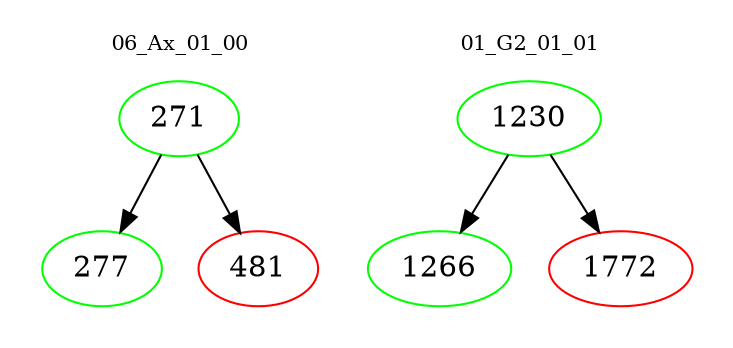 digraph{
subgraph cluster_0 {
color = white
label = "06_Ax_01_00";
fontsize=10;
T0_271 [label="271", color="green"]
T0_271 -> T0_277 [color="black"]
T0_277 [label="277", color="green"]
T0_271 -> T0_481 [color="black"]
T0_481 [label="481", color="red"]
}
subgraph cluster_1 {
color = white
label = "01_G2_01_01";
fontsize=10;
T1_1230 [label="1230", color="green"]
T1_1230 -> T1_1266 [color="black"]
T1_1266 [label="1266", color="green"]
T1_1230 -> T1_1772 [color="black"]
T1_1772 [label="1772", color="red"]
}
}
